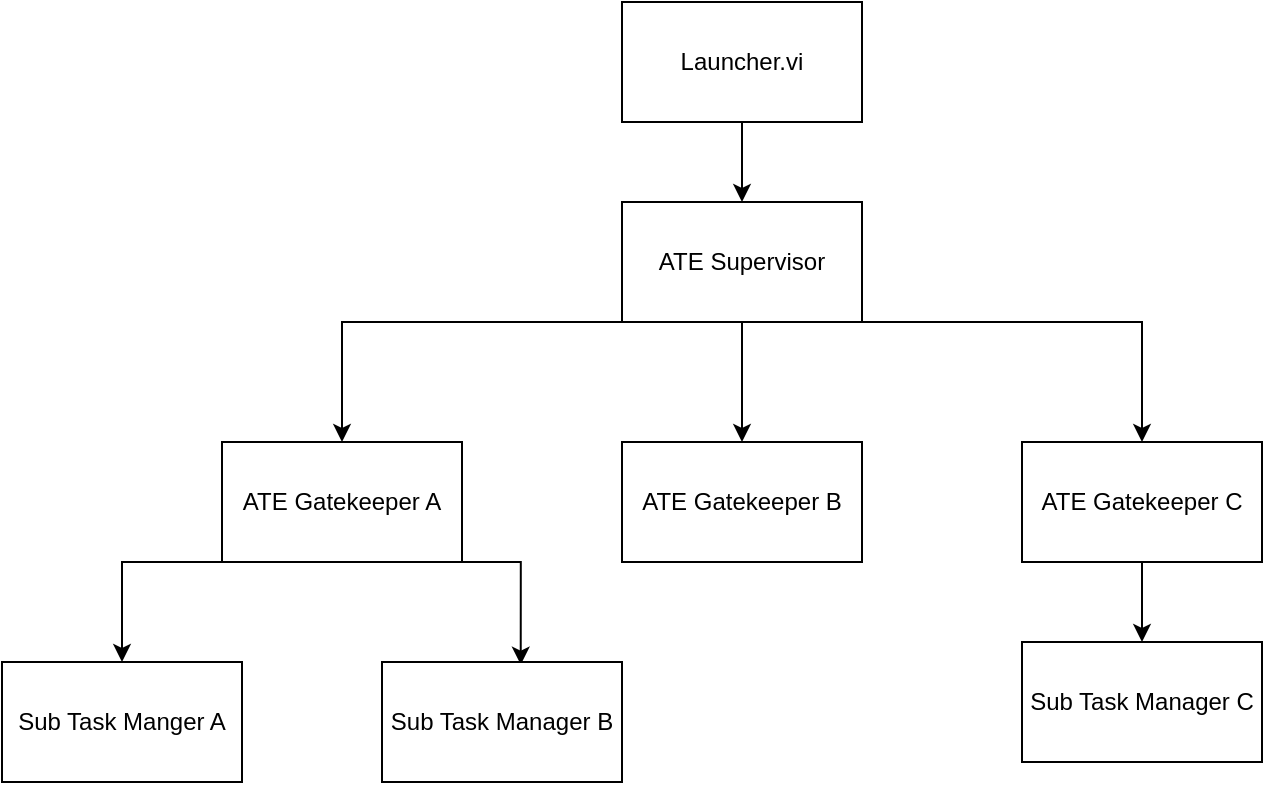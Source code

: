 <mxfile version="13.6.10" type="github">
  <diagram id="HhnIf3Kix34MI0ee5N_B" name="Page-1">
    <mxGraphModel dx="2062" dy="1123" grid="1" gridSize="10" guides="1" tooltips="1" connect="1" arrows="1" fold="1" page="1" pageScale="1" pageWidth="850" pageHeight="1100" math="0" shadow="0">
      <root>
        <mxCell id="0" />
        <mxCell id="1" parent="0" />
        <mxCell id="fJKsE8pSLDMwHGcEIZI4-11" style="edgeStyle=orthogonalEdgeStyle;rounded=0;orthogonalLoop=1;jettySize=auto;html=1;exitX=0.5;exitY=1;exitDx=0;exitDy=0;entryX=0.5;entryY=0;entryDx=0;entryDy=0;" edge="1" parent="1" source="fJKsE8pSLDMwHGcEIZI4-1" target="fJKsE8pSLDMwHGcEIZI4-2">
          <mxGeometry relative="1" as="geometry" />
        </mxCell>
        <mxCell id="fJKsE8pSLDMwHGcEIZI4-1" value="Launcher.vi&lt;br&gt;" style="rounded=0;whiteSpace=wrap;html=1;" vertex="1" parent="1">
          <mxGeometry x="360" y="100" width="120" height="60" as="geometry" />
        </mxCell>
        <mxCell id="fJKsE8pSLDMwHGcEIZI4-12" style="edgeStyle=orthogonalEdgeStyle;rounded=0;orthogonalLoop=1;jettySize=auto;html=1;exitX=0;exitY=1;exitDx=0;exitDy=0;entryX=0.5;entryY=0;entryDx=0;entryDy=0;" edge="1" parent="1" source="fJKsE8pSLDMwHGcEIZI4-2" target="fJKsE8pSLDMwHGcEIZI4-4">
          <mxGeometry relative="1" as="geometry">
            <Array as="points">
              <mxPoint x="220" y="260" />
            </Array>
          </mxGeometry>
        </mxCell>
        <mxCell id="fJKsE8pSLDMwHGcEIZI4-13" style="edgeStyle=orthogonalEdgeStyle;rounded=0;orthogonalLoop=1;jettySize=auto;html=1;exitX=0.5;exitY=1;exitDx=0;exitDy=0;entryX=0.5;entryY=0;entryDx=0;entryDy=0;" edge="1" parent="1" source="fJKsE8pSLDMwHGcEIZI4-2" target="fJKsE8pSLDMwHGcEIZI4-3">
          <mxGeometry relative="1" as="geometry" />
        </mxCell>
        <mxCell id="fJKsE8pSLDMwHGcEIZI4-14" style="edgeStyle=orthogonalEdgeStyle;rounded=0;orthogonalLoop=1;jettySize=auto;html=1;exitX=1;exitY=1;exitDx=0;exitDy=0;" edge="1" parent="1" source="fJKsE8pSLDMwHGcEIZI4-2" target="fJKsE8pSLDMwHGcEIZI4-5">
          <mxGeometry relative="1" as="geometry">
            <Array as="points">
              <mxPoint x="620" y="260" />
            </Array>
          </mxGeometry>
        </mxCell>
        <mxCell id="fJKsE8pSLDMwHGcEIZI4-2" value="ATE Supervisor" style="rounded=0;whiteSpace=wrap;html=1;" vertex="1" parent="1">
          <mxGeometry x="360" y="200" width="120" height="60" as="geometry" />
        </mxCell>
        <mxCell id="fJKsE8pSLDMwHGcEIZI4-3" value="ATE Gatekeeper B" style="rounded=0;whiteSpace=wrap;html=1;" vertex="1" parent="1">
          <mxGeometry x="360" y="320" width="120" height="60" as="geometry" />
        </mxCell>
        <mxCell id="fJKsE8pSLDMwHGcEIZI4-15" style="edgeStyle=orthogonalEdgeStyle;rounded=0;orthogonalLoop=1;jettySize=auto;html=1;exitX=0;exitY=1;exitDx=0;exitDy=0;" edge="1" parent="1" source="fJKsE8pSLDMwHGcEIZI4-4" target="fJKsE8pSLDMwHGcEIZI4-6">
          <mxGeometry relative="1" as="geometry">
            <Array as="points">
              <mxPoint x="110" y="380" />
            </Array>
          </mxGeometry>
        </mxCell>
        <mxCell id="fJKsE8pSLDMwHGcEIZI4-16" style="edgeStyle=orthogonalEdgeStyle;rounded=0;orthogonalLoop=1;jettySize=auto;html=1;exitX=1;exitY=1;exitDx=0;exitDy=0;entryX=0.578;entryY=0.022;entryDx=0;entryDy=0;entryPerimeter=0;" edge="1" parent="1" source="fJKsE8pSLDMwHGcEIZI4-4" target="fJKsE8pSLDMwHGcEIZI4-7">
          <mxGeometry relative="1" as="geometry">
            <Array as="points">
              <mxPoint x="309" y="380" />
            </Array>
          </mxGeometry>
        </mxCell>
        <mxCell id="fJKsE8pSLDMwHGcEIZI4-4" value="ATE Gatekeeper A" style="rounded=0;whiteSpace=wrap;html=1;" vertex="1" parent="1">
          <mxGeometry x="160" y="320" width="120" height="60" as="geometry" />
        </mxCell>
        <mxCell id="fJKsE8pSLDMwHGcEIZI4-17" style="edgeStyle=orthogonalEdgeStyle;rounded=0;orthogonalLoop=1;jettySize=auto;html=1;exitX=0.5;exitY=1;exitDx=0;exitDy=0;" edge="1" parent="1" source="fJKsE8pSLDMwHGcEIZI4-5" target="fJKsE8pSLDMwHGcEIZI4-8">
          <mxGeometry relative="1" as="geometry" />
        </mxCell>
        <mxCell id="fJKsE8pSLDMwHGcEIZI4-5" value="ATE Gatekeeper C" style="rounded=0;whiteSpace=wrap;html=1;" vertex="1" parent="1">
          <mxGeometry x="560" y="320" width="120" height="60" as="geometry" />
        </mxCell>
        <mxCell id="fJKsE8pSLDMwHGcEIZI4-6" value="Sub Task Manger A" style="rounded=0;whiteSpace=wrap;html=1;" vertex="1" parent="1">
          <mxGeometry x="50" y="430" width="120" height="60" as="geometry" />
        </mxCell>
        <mxCell id="fJKsE8pSLDMwHGcEIZI4-7" value="Sub Task Manager B" style="rounded=0;whiteSpace=wrap;html=1;" vertex="1" parent="1">
          <mxGeometry x="240" y="430" width="120" height="60" as="geometry" />
        </mxCell>
        <mxCell id="fJKsE8pSLDMwHGcEIZI4-8" value="Sub Task Manager C" style="rounded=0;whiteSpace=wrap;html=1;" vertex="1" parent="1">
          <mxGeometry x="560" y="420" width="120" height="60" as="geometry" />
        </mxCell>
      </root>
    </mxGraphModel>
  </diagram>
</mxfile>
